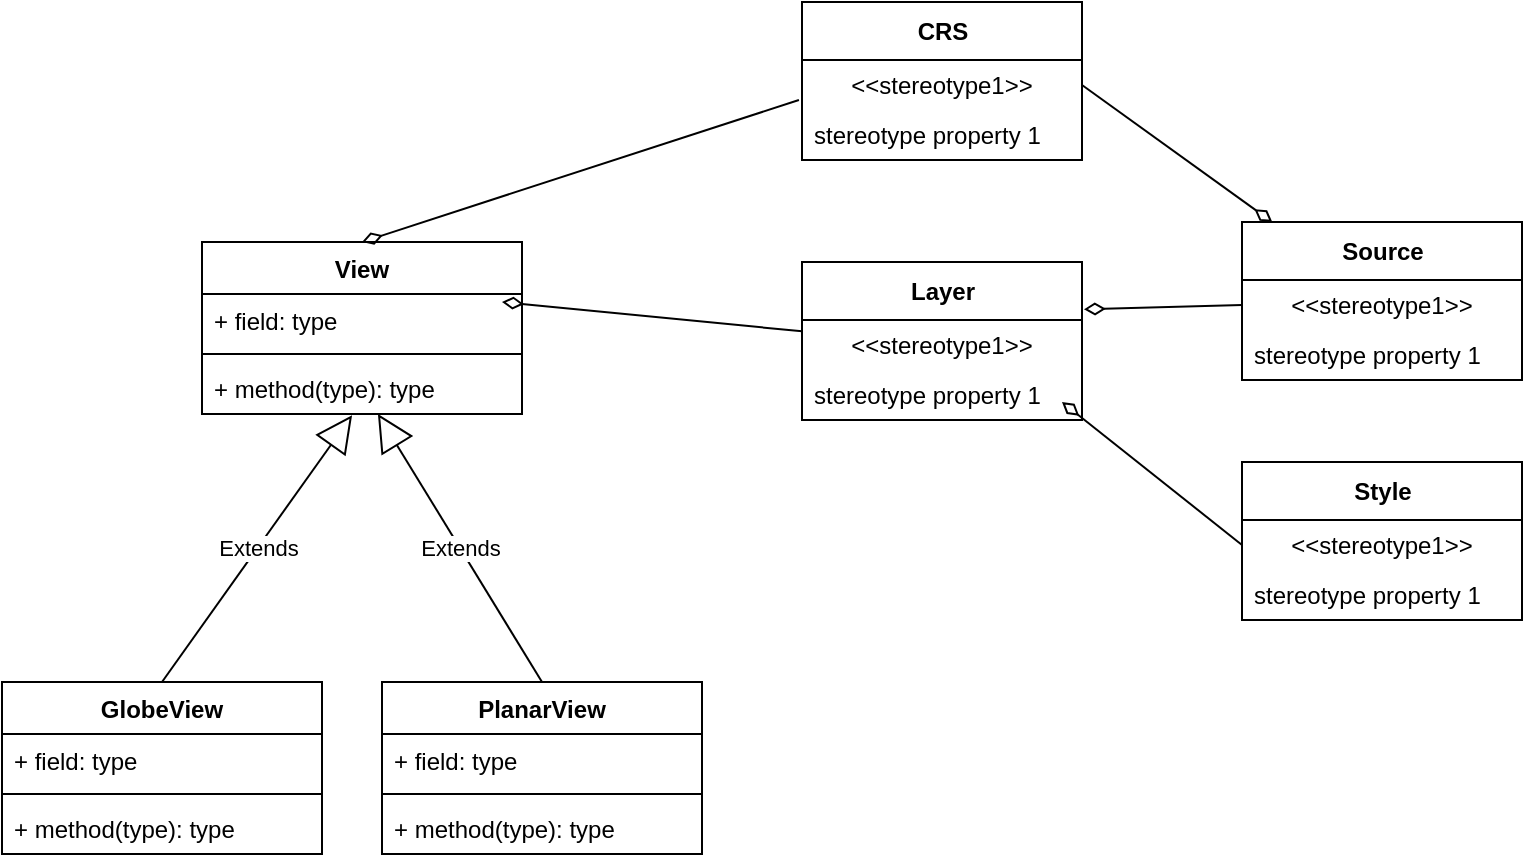 <mxfile>
    <diagram id="48Qfoo2tBfc1Pg3dXIVV" name="Page-1">
        <mxGraphModel dx="1566" dy="1667" grid="1" gridSize="10" guides="1" tooltips="1" connect="1" arrows="1" fold="1" page="1" pageScale="1" pageWidth="850" pageHeight="1100" math="0" shadow="0">
            <root>
                <mxCell id="0"/>
                <mxCell id="1" parent="0"/>
                <mxCell id="2" value="View" style="swimlane;fontStyle=1;align=center;verticalAlign=top;childLayout=stackLayout;horizontal=1;startSize=26;horizontalStack=0;resizeParent=1;resizeParentMax=0;resizeLast=0;collapsible=1;marginBottom=0;" vertex="1" parent="1">
                    <mxGeometry x="100" y="60" width="160" height="86" as="geometry"/>
                </mxCell>
                <mxCell id="KunvZ8ATCR-c_qVb01Gg-22" value="" style="endArrow=none;startArrow=diamondThin;endFill=0;startFill=0;html=1;verticalAlign=bottom;labelBackgroundColor=none;strokeWidth=1;startSize=8;endSize=8;" edge="1" parent="2" target="7">
                    <mxGeometry width="160" relative="1" as="geometry">
                        <mxPoint x="150" y="30" as="sourcePoint"/>
                        <mxPoint x="310" y="30" as="targetPoint"/>
                    </mxGeometry>
                </mxCell>
                <mxCell id="KunvZ8ATCR-c_qVb01Gg-40" value="" style="endArrow=none;startArrow=diamondThin;endFill=0;startFill=0;html=1;verticalAlign=bottom;labelBackgroundColor=none;strokeWidth=1;startSize=8;endSize=8;entryX=-0.011;entryY=0.8;entryDx=0;entryDy=0;entryPerimeter=0;" edge="1" parent="2" target="KunvZ8ATCR-c_qVb01Gg-37">
                    <mxGeometry width="160" relative="1" as="geometry">
                        <mxPoint x="80" as="sourcePoint"/>
                        <mxPoint x="240" as="targetPoint"/>
                    </mxGeometry>
                </mxCell>
                <mxCell id="3" value="+ field: type" style="text;strokeColor=none;fillColor=none;align=left;verticalAlign=top;spacingLeft=4;spacingRight=4;overflow=hidden;rotatable=0;points=[[0,0.5],[1,0.5]];portConstraint=eastwest;" vertex="1" parent="2">
                    <mxGeometry y="26" width="160" height="26" as="geometry"/>
                </mxCell>
                <mxCell id="4" value="" style="line;strokeWidth=1;fillColor=none;align=left;verticalAlign=middle;spacingTop=-1;spacingLeft=3;spacingRight=3;rotatable=0;labelPosition=right;points=[];portConstraint=eastwest;strokeColor=inherit;" vertex="1" parent="2">
                    <mxGeometry y="52" width="160" height="8" as="geometry"/>
                </mxCell>
                <mxCell id="5" value="+ method(type): type" style="text;strokeColor=none;fillColor=none;align=left;verticalAlign=top;spacingLeft=4;spacingRight=4;overflow=hidden;rotatable=0;points=[[0,0.5],[1,0.5]];portConstraint=eastwest;" vertex="1" parent="2">
                    <mxGeometry y="60" width="160" height="26" as="geometry"/>
                </mxCell>
                <mxCell id="6" value="Layer" style="swimlane;fontStyle=1;align=center;verticalAlign=middle;childLayout=stackLayout;horizontal=1;startSize=29;horizontalStack=0;resizeParent=1;resizeParentMax=0;resizeLast=0;collapsible=0;marginBottom=0;html=1;" vertex="1" parent="1">
                    <mxGeometry x="400" y="70" width="140" height="79" as="geometry"/>
                </mxCell>
                <mxCell id="7" value="&amp;lt;&amp;lt;stereotype1&amp;gt;&amp;gt;" style="text;html=1;strokeColor=none;fillColor=none;align=center;verticalAlign=middle;spacingLeft=4;spacingRight=4;overflow=hidden;rotatable=0;points=[[0,0.5],[1,0.5]];portConstraint=eastwest;" vertex="1" parent="6">
                    <mxGeometry y="29" width="140" height="25" as="geometry"/>
                </mxCell>
                <mxCell id="8" value="stereotype property 1" style="text;html=1;strokeColor=none;fillColor=none;align=left;verticalAlign=middle;spacingLeft=4;spacingRight=4;overflow=hidden;rotatable=0;points=[[0,0.5],[1,0.5]];portConstraint=eastwest;" vertex="1" parent="6">
                    <mxGeometry y="54" width="140" height="25" as="geometry"/>
                </mxCell>
                <mxCell id="KunvZ8ATCR-c_qVb01Gg-26" value="" style="endArrow=none;startArrow=diamondThin;endFill=0;startFill=0;html=1;verticalAlign=bottom;labelBackgroundColor=none;strokeWidth=1;startSize=8;endSize=8;entryX=0;entryY=0.5;entryDx=0;entryDy=0;" edge="1" parent="6" target="KunvZ8ATCR-c_qVb01Gg-24">
                    <mxGeometry width="160" relative="1" as="geometry">
                        <mxPoint x="130" y="70" as="sourcePoint"/>
                        <mxPoint x="290" y="70" as="targetPoint"/>
                    </mxGeometry>
                </mxCell>
                <mxCell id="KunvZ8ATCR-c_qVb01Gg-8" value="GlobeView" style="swimlane;fontStyle=1;align=center;verticalAlign=top;childLayout=stackLayout;horizontal=1;startSize=26;horizontalStack=0;resizeParent=1;resizeParentMax=0;resizeLast=0;collapsible=1;marginBottom=0;" vertex="1" parent="1">
                    <mxGeometry y="280" width="160" height="86" as="geometry"/>
                </mxCell>
                <mxCell id="KunvZ8ATCR-c_qVb01Gg-9" value="+ field: type" style="text;strokeColor=none;fillColor=none;align=left;verticalAlign=top;spacingLeft=4;spacingRight=4;overflow=hidden;rotatable=0;points=[[0,0.5],[1,0.5]];portConstraint=eastwest;" vertex="1" parent="KunvZ8ATCR-c_qVb01Gg-8">
                    <mxGeometry y="26" width="160" height="26" as="geometry"/>
                </mxCell>
                <mxCell id="KunvZ8ATCR-c_qVb01Gg-10" value="" style="line;strokeWidth=1;fillColor=none;align=left;verticalAlign=middle;spacingTop=-1;spacingLeft=3;spacingRight=3;rotatable=0;labelPosition=right;points=[];portConstraint=eastwest;strokeColor=inherit;" vertex="1" parent="KunvZ8ATCR-c_qVb01Gg-8">
                    <mxGeometry y="52" width="160" height="8" as="geometry"/>
                </mxCell>
                <mxCell id="KunvZ8ATCR-c_qVb01Gg-11" value="+ method(type): type" style="text;strokeColor=none;fillColor=none;align=left;verticalAlign=top;spacingLeft=4;spacingRight=4;overflow=hidden;rotatable=0;points=[[0,0.5],[1,0.5]];portConstraint=eastwest;" vertex="1" parent="KunvZ8ATCR-c_qVb01Gg-8">
                    <mxGeometry y="60" width="160" height="26" as="geometry"/>
                </mxCell>
                <mxCell id="KunvZ8ATCR-c_qVb01Gg-12" value="PlanarView" style="swimlane;fontStyle=1;align=center;verticalAlign=top;childLayout=stackLayout;horizontal=1;startSize=26;horizontalStack=0;resizeParent=1;resizeParentMax=0;resizeLast=0;collapsible=1;marginBottom=0;" vertex="1" parent="1">
                    <mxGeometry x="190" y="280" width="160" height="86" as="geometry"/>
                </mxCell>
                <mxCell id="KunvZ8ATCR-c_qVb01Gg-13" value="+ field: type" style="text;strokeColor=none;fillColor=none;align=left;verticalAlign=top;spacingLeft=4;spacingRight=4;overflow=hidden;rotatable=0;points=[[0,0.5],[1,0.5]];portConstraint=eastwest;" vertex="1" parent="KunvZ8ATCR-c_qVb01Gg-12">
                    <mxGeometry y="26" width="160" height="26" as="geometry"/>
                </mxCell>
                <mxCell id="KunvZ8ATCR-c_qVb01Gg-14" value="" style="line;strokeWidth=1;fillColor=none;align=left;verticalAlign=middle;spacingTop=-1;spacingLeft=3;spacingRight=3;rotatable=0;labelPosition=right;points=[];portConstraint=eastwest;strokeColor=inherit;" vertex="1" parent="KunvZ8ATCR-c_qVb01Gg-12">
                    <mxGeometry y="52" width="160" height="8" as="geometry"/>
                </mxCell>
                <mxCell id="KunvZ8ATCR-c_qVb01Gg-15" value="+ method(type): type" style="text;strokeColor=none;fillColor=none;align=left;verticalAlign=top;spacingLeft=4;spacingRight=4;overflow=hidden;rotatable=0;points=[[0,0.5],[1,0.5]];portConstraint=eastwest;" vertex="1" parent="KunvZ8ATCR-c_qVb01Gg-12">
                    <mxGeometry y="60" width="160" height="26" as="geometry"/>
                </mxCell>
                <mxCell id="KunvZ8ATCR-c_qVb01Gg-16" value="Source" style="swimlane;fontStyle=1;align=center;verticalAlign=middle;childLayout=stackLayout;horizontal=1;startSize=29;horizontalStack=0;resizeParent=1;resizeParentMax=0;resizeLast=0;collapsible=0;marginBottom=0;html=1;" vertex="1" parent="1">
                    <mxGeometry x="620" y="50" width="140" height="79" as="geometry"/>
                </mxCell>
                <mxCell id="KunvZ8ATCR-c_qVb01Gg-17" value="&amp;lt;&amp;lt;stereotype1&amp;gt;&amp;gt;" style="text;html=1;strokeColor=none;fillColor=none;align=center;verticalAlign=middle;spacingLeft=4;spacingRight=4;overflow=hidden;rotatable=0;points=[[0,0.5],[1,0.5]];portConstraint=eastwest;" vertex="1" parent="KunvZ8ATCR-c_qVb01Gg-16">
                    <mxGeometry y="29" width="140" height="25" as="geometry"/>
                </mxCell>
                <mxCell id="KunvZ8ATCR-c_qVb01Gg-18" value="stereotype property 1" style="text;html=1;strokeColor=none;fillColor=none;align=left;verticalAlign=middle;spacingLeft=4;spacingRight=4;overflow=hidden;rotatable=0;points=[[0,0.5],[1,0.5]];portConstraint=eastwest;" vertex="1" parent="KunvZ8ATCR-c_qVb01Gg-16">
                    <mxGeometry y="54" width="140" height="25" as="geometry"/>
                </mxCell>
                <mxCell id="KunvZ8ATCR-c_qVb01Gg-19" value="Extends" style="endArrow=block;endSize=16;endFill=0;html=1;entryX=0.469;entryY=1.023;entryDx=0;entryDy=0;entryPerimeter=0;exitX=0.5;exitY=0;exitDx=0;exitDy=0;" edge="1" parent="1" source="KunvZ8ATCR-c_qVb01Gg-8" target="5">
                    <mxGeometry width="160" relative="1" as="geometry">
                        <mxPoint x="110" y="200" as="sourcePoint"/>
                        <mxPoint x="270" y="200" as="targetPoint"/>
                    </mxGeometry>
                </mxCell>
                <mxCell id="KunvZ8ATCR-c_qVb01Gg-20" value="Extends" style="endArrow=block;endSize=16;endFill=0;html=1;exitX=0.5;exitY=0;exitDx=0;exitDy=0;" edge="1" parent="1" source="KunvZ8ATCR-c_qVb01Gg-12" target="5">
                    <mxGeometry width="160" relative="1" as="geometry">
                        <mxPoint x="230" y="190" as="sourcePoint"/>
                        <mxPoint x="390" y="190" as="targetPoint"/>
                    </mxGeometry>
                </mxCell>
                <mxCell id="KunvZ8ATCR-c_qVb01Gg-21" value="" style="endArrow=none;startArrow=diamondThin;endFill=0;startFill=0;html=1;verticalAlign=bottom;labelBackgroundColor=none;strokeWidth=1;startSize=8;endSize=8;entryX=0;entryY=0.5;entryDx=0;entryDy=0;exitX=1.007;exitY=-0.214;exitDx=0;exitDy=0;exitPerimeter=0;" edge="1" parent="1" source="7" target="KunvZ8ATCR-c_qVb01Gg-17">
                    <mxGeometry width="160" relative="1" as="geometry">
                        <mxPoint x="530" y="100" as="sourcePoint"/>
                        <mxPoint x="690" y="100" as="targetPoint"/>
                    </mxGeometry>
                </mxCell>
                <mxCell id="KunvZ8ATCR-c_qVb01Gg-23" value="Style" style="swimlane;fontStyle=1;align=center;verticalAlign=middle;childLayout=stackLayout;horizontal=1;startSize=29;horizontalStack=0;resizeParent=1;resizeParentMax=0;resizeLast=0;collapsible=0;marginBottom=0;html=1;" vertex="1" parent="1">
                    <mxGeometry x="620" y="170" width="140" height="79" as="geometry"/>
                </mxCell>
                <mxCell id="KunvZ8ATCR-c_qVb01Gg-24" value="&amp;lt;&amp;lt;stereotype1&amp;gt;&amp;gt;" style="text;html=1;strokeColor=none;fillColor=none;align=center;verticalAlign=middle;spacingLeft=4;spacingRight=4;overflow=hidden;rotatable=0;points=[[0,0.5],[1,0.5]];portConstraint=eastwest;" vertex="1" parent="KunvZ8ATCR-c_qVb01Gg-23">
                    <mxGeometry y="29" width="140" height="25" as="geometry"/>
                </mxCell>
                <mxCell id="KunvZ8ATCR-c_qVb01Gg-25" value="stereotype property 1" style="text;html=1;strokeColor=none;fillColor=none;align=left;verticalAlign=middle;spacingLeft=4;spacingRight=4;overflow=hidden;rotatable=0;points=[[0,0.5],[1,0.5]];portConstraint=eastwest;" vertex="1" parent="KunvZ8ATCR-c_qVb01Gg-23">
                    <mxGeometry y="54" width="140" height="25" as="geometry"/>
                </mxCell>
                <mxCell id="KunvZ8ATCR-c_qVb01Gg-36" value="CRS" style="swimlane;fontStyle=1;align=center;verticalAlign=middle;childLayout=stackLayout;horizontal=1;startSize=29;horizontalStack=0;resizeParent=1;resizeParentMax=0;resizeLast=0;collapsible=0;marginBottom=0;html=1;" vertex="1" parent="1">
                    <mxGeometry x="400" y="-60" width="140" height="79" as="geometry"/>
                </mxCell>
                <mxCell id="KunvZ8ATCR-c_qVb01Gg-37" value="&amp;lt;&amp;lt;stereotype1&amp;gt;&amp;gt;" style="text;html=1;strokeColor=none;fillColor=none;align=center;verticalAlign=middle;spacingLeft=4;spacingRight=4;overflow=hidden;rotatable=0;points=[[0,0.5],[1,0.5]];portConstraint=eastwest;" vertex="1" parent="KunvZ8ATCR-c_qVb01Gg-36">
                    <mxGeometry y="29" width="140" height="25" as="geometry"/>
                </mxCell>
                <mxCell id="KunvZ8ATCR-c_qVb01Gg-38" value="stereotype property 1" style="text;html=1;strokeColor=none;fillColor=none;align=left;verticalAlign=middle;spacingLeft=4;spacingRight=4;overflow=hidden;rotatable=0;points=[[0,0.5],[1,0.5]];portConstraint=eastwest;" vertex="1" parent="KunvZ8ATCR-c_qVb01Gg-36">
                    <mxGeometry y="54" width="140" height="25" as="geometry"/>
                </mxCell>
                <mxCell id="KunvZ8ATCR-c_qVb01Gg-39" value="" style="endArrow=none;startArrow=diamondThin;endFill=0;startFill=0;html=1;verticalAlign=bottom;labelBackgroundColor=none;strokeWidth=1;startSize=8;endSize=8;entryX=1;entryY=0.5;entryDx=0;entryDy=0;" edge="1" parent="1" source="KunvZ8ATCR-c_qVb01Gg-16" target="KunvZ8ATCR-c_qVb01Gg-37">
                    <mxGeometry width="160" relative="1" as="geometry">
                        <mxPoint x="630" y="-50" as="sourcePoint"/>
                        <mxPoint x="790" y="-50" as="targetPoint"/>
                    </mxGeometry>
                </mxCell>
            </root>
        </mxGraphModel>
    </diagram>
    <diagram id="0JIPzimM098mpLpNYYez" name="Layers">
        <mxGraphModel dx="611" dy="445" grid="1" gridSize="10" guides="1" tooltips="1" connect="1" arrows="1" fold="1" page="1" pageScale="1" pageWidth="850" pageHeight="1100" math="0" shadow="0">
            <root>
                <mxCell id="0"/>
                <mxCell id="1" parent="0"/>
            </root>
        </mxGraphModel>
    </diagram>
    <diagram id="ajLhY4qWRp48qZy_rYFe" name="Page-3">
        <mxGraphModel dx="611" dy="445" grid="1" gridSize="10" guides="1" tooltips="1" connect="1" arrows="1" fold="1" page="1" pageScale="1" pageWidth="850" pageHeight="1100" math="0" shadow="0">
            <root>
                <mxCell id="0"/>
                <mxCell id="1" parent="0"/>
            </root>
        </mxGraphModel>
    </diagram>
</mxfile>